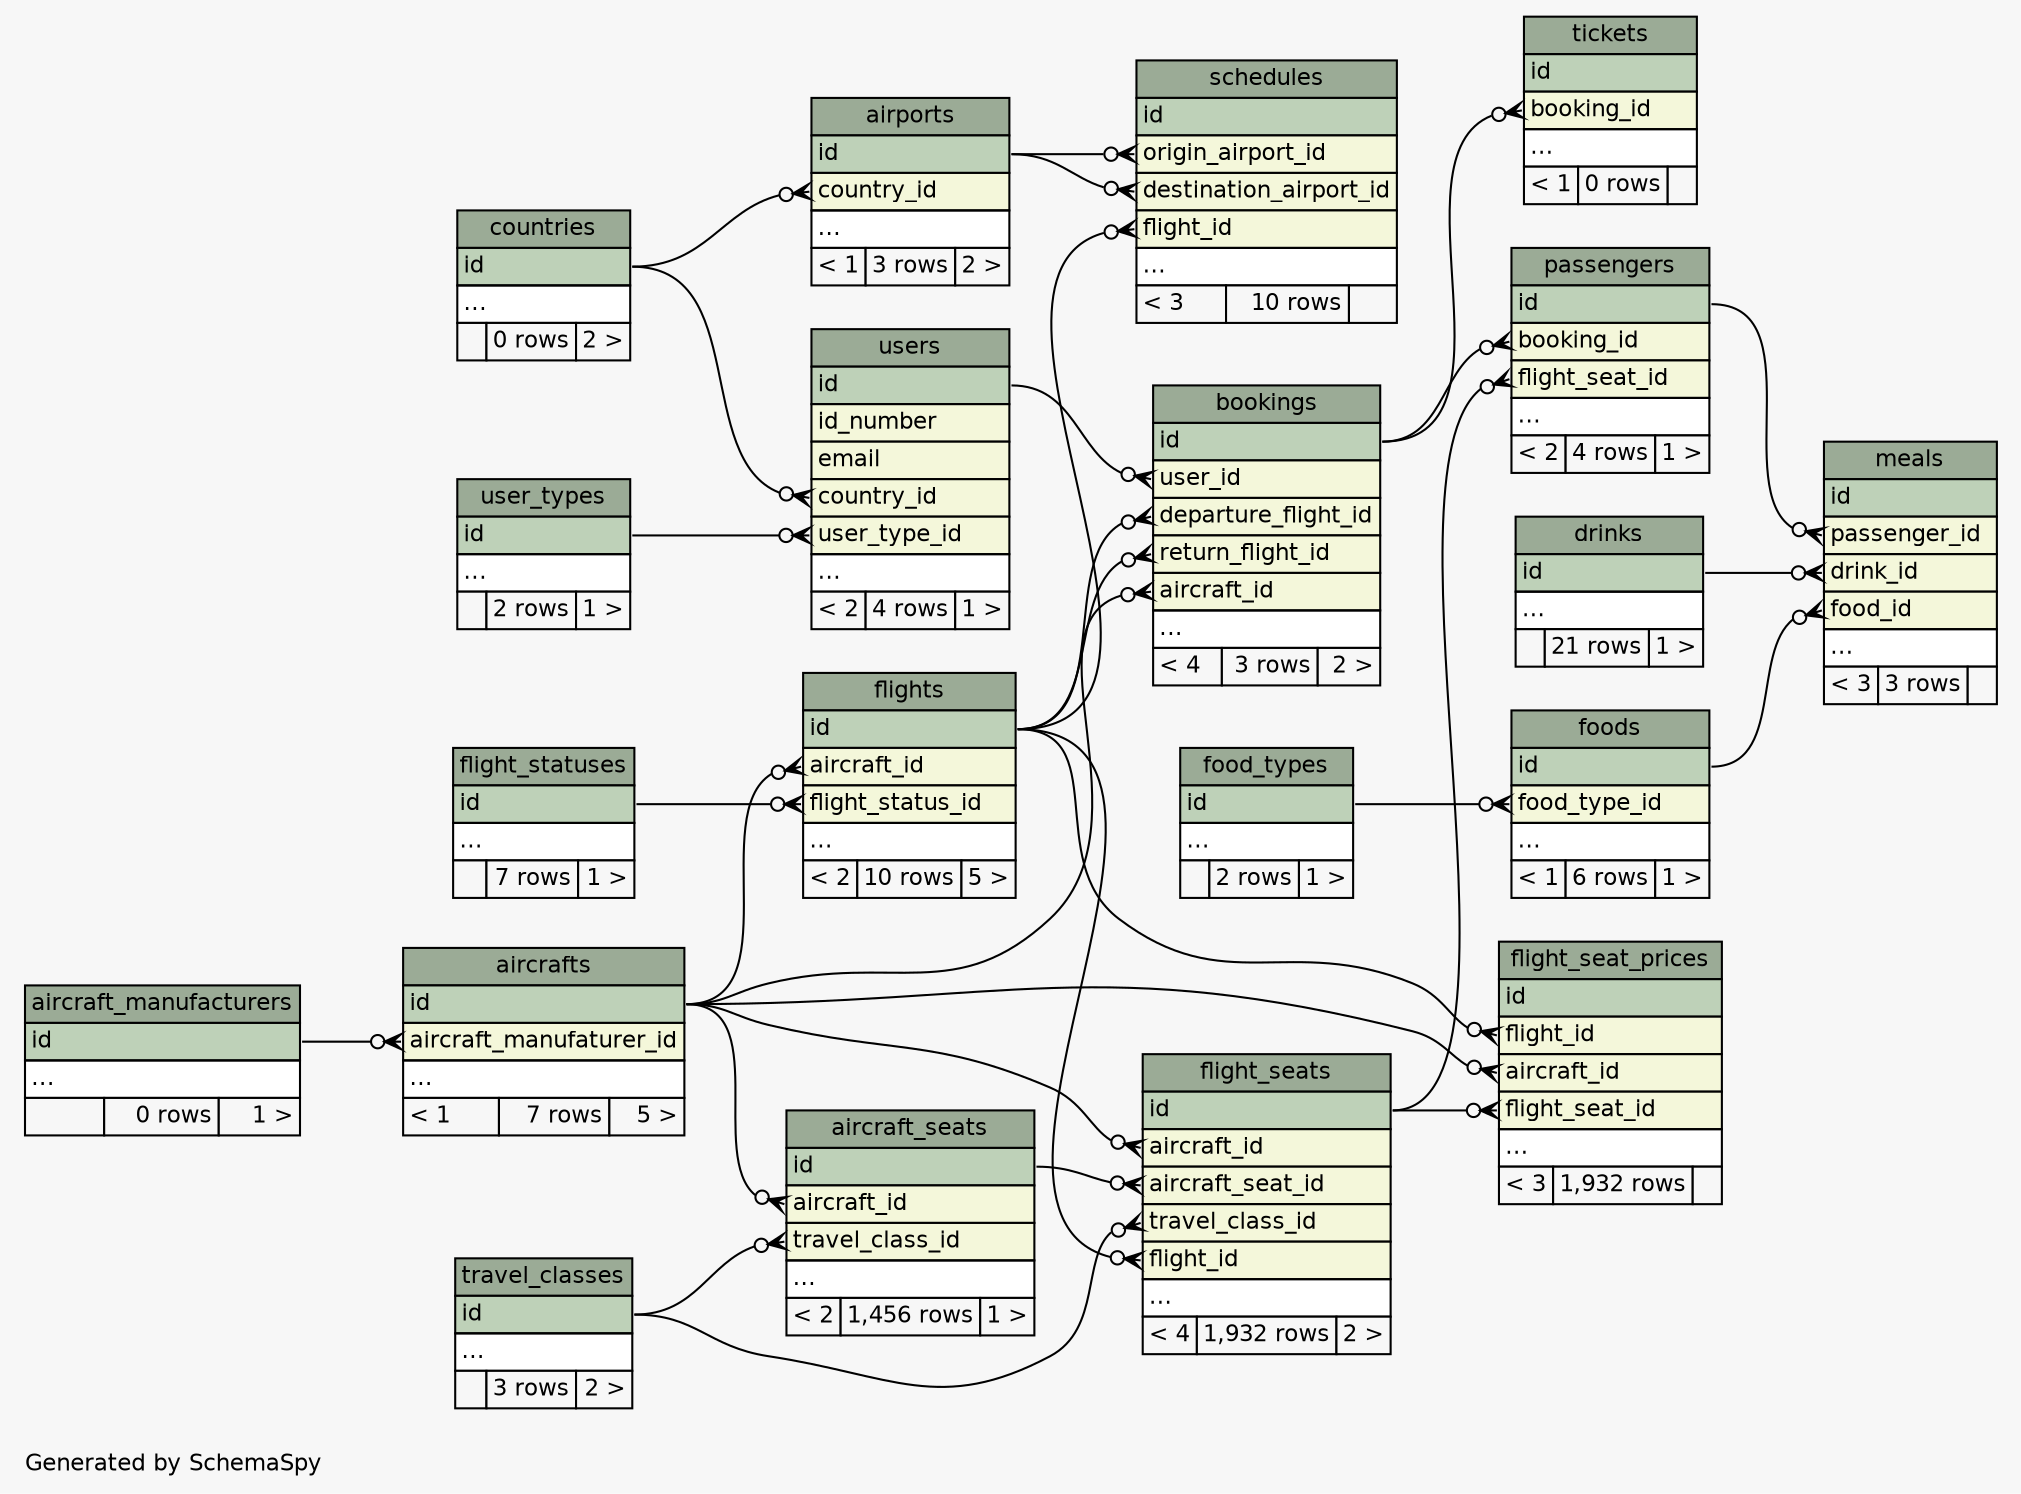 // dot 2.38.0 on Linux 4.10.0-21-generic
// SchemaSpy rev 590
digraph "compactRelationshipsDiagram" {
  graph [
    rankdir="RL"
    bgcolor="#f7f7f7"
    label="\nGenerated by SchemaSpy"
    labeljust="l"
    nodesep="0.18"
    ranksep="0.46"
    fontname="Helvetica"
    fontsize="11"
  ];
  node [
    fontname="Helvetica"
    fontsize="11"
    shape="plaintext"
  ];
  edge [
    arrowsize="0.8"
  ];
  "aircraft_manufacturers" [
    label=<
    <TABLE BORDER="0" CELLBORDER="1" CELLSPACING="0" BGCOLOR="#ffffff">
      <TR><TD COLSPAN="3" BGCOLOR="#9bab96" ALIGN="CENTER">aircraft_manufacturers</TD></TR>
      <TR><TD PORT="id" COLSPAN="3" BGCOLOR="#bed1b8" ALIGN="LEFT">id</TD></TR>
      <TR><TD PORT="elipses" COLSPAN="3" ALIGN="LEFT">...</TD></TR>
      <TR><TD ALIGN="LEFT" BGCOLOR="#f7f7f7">  </TD><TD ALIGN="RIGHT" BGCOLOR="#f7f7f7">0 rows</TD><TD ALIGN="RIGHT" BGCOLOR="#f7f7f7">1 &gt;</TD></TR>
    </TABLE>>
    URL="tables/aircraft_manufacturers.html"
    tooltip="aircraft_manufacturers"
  ];
  "aircraft_seats" [
    label=<
    <TABLE BORDER="0" CELLBORDER="1" CELLSPACING="0" BGCOLOR="#ffffff">
      <TR><TD COLSPAN="3" BGCOLOR="#9bab96" ALIGN="CENTER">aircraft_seats</TD></TR>
      <TR><TD PORT="id" COLSPAN="3" BGCOLOR="#bed1b8" ALIGN="LEFT">id</TD></TR>
      <TR><TD PORT="aircraft_id" COLSPAN="3" BGCOLOR="#f4f7da" ALIGN="LEFT">aircraft_id</TD></TR>
      <TR><TD PORT="travel_class_id" COLSPAN="3" BGCOLOR="#f4f7da" ALIGN="LEFT">travel_class_id</TD></TR>
      <TR><TD PORT="elipses" COLSPAN="3" ALIGN="LEFT">...</TD></TR>
      <TR><TD ALIGN="LEFT" BGCOLOR="#f7f7f7">&lt; 2</TD><TD ALIGN="RIGHT" BGCOLOR="#f7f7f7">1,456 rows</TD><TD ALIGN="RIGHT" BGCOLOR="#f7f7f7">1 &gt;</TD></TR>
    </TABLE>>
    URL="tables/aircraft_seats.html"
    tooltip="aircraft_seats"
  ];
  "aircrafts" [
    label=<
    <TABLE BORDER="0" CELLBORDER="1" CELLSPACING="0" BGCOLOR="#ffffff">
      <TR><TD COLSPAN="3" BGCOLOR="#9bab96" ALIGN="CENTER">aircrafts</TD></TR>
      <TR><TD PORT="id" COLSPAN="3" BGCOLOR="#bed1b8" ALIGN="LEFT">id</TD></TR>
      <TR><TD PORT="aircraft_manufaturer_id" COLSPAN="3" BGCOLOR="#f4f7da" ALIGN="LEFT">aircraft_manufaturer_id</TD></TR>
      <TR><TD PORT="elipses" COLSPAN="3" ALIGN="LEFT">...</TD></TR>
      <TR><TD ALIGN="LEFT" BGCOLOR="#f7f7f7">&lt; 1</TD><TD ALIGN="RIGHT" BGCOLOR="#f7f7f7">7 rows</TD><TD ALIGN="RIGHT" BGCOLOR="#f7f7f7">5 &gt;</TD></TR>
    </TABLE>>
    URL="tables/aircrafts.html"
    tooltip="aircrafts"
  ];
  "airports" [
    label=<
    <TABLE BORDER="0" CELLBORDER="1" CELLSPACING="0" BGCOLOR="#ffffff">
      <TR><TD COLSPAN="3" BGCOLOR="#9bab96" ALIGN="CENTER">airports</TD></TR>
      <TR><TD PORT="id" COLSPAN="3" BGCOLOR="#bed1b8" ALIGN="LEFT">id</TD></TR>
      <TR><TD PORT="country_id" COLSPAN="3" BGCOLOR="#f4f7da" ALIGN="LEFT">country_id</TD></TR>
      <TR><TD PORT="elipses" COLSPAN="3" ALIGN="LEFT">...</TD></TR>
      <TR><TD ALIGN="LEFT" BGCOLOR="#f7f7f7">&lt; 1</TD><TD ALIGN="RIGHT" BGCOLOR="#f7f7f7">3 rows</TD><TD ALIGN="RIGHT" BGCOLOR="#f7f7f7">2 &gt;</TD></TR>
    </TABLE>>
    URL="tables/airports.html"
    tooltip="airports"
  ];
  "bookings" [
    label=<
    <TABLE BORDER="0" CELLBORDER="1" CELLSPACING="0" BGCOLOR="#ffffff">
      <TR><TD COLSPAN="3" BGCOLOR="#9bab96" ALIGN="CENTER">bookings</TD></TR>
      <TR><TD PORT="id" COLSPAN="3" BGCOLOR="#bed1b8" ALIGN="LEFT">id</TD></TR>
      <TR><TD PORT="user_id" COLSPAN="3" BGCOLOR="#f4f7da" ALIGN="LEFT">user_id</TD></TR>
      <TR><TD PORT="departure_flight_id" COLSPAN="3" BGCOLOR="#f4f7da" ALIGN="LEFT">departure_flight_id</TD></TR>
      <TR><TD PORT="return_flight_id" COLSPAN="3" BGCOLOR="#f4f7da" ALIGN="LEFT">return_flight_id</TD></TR>
      <TR><TD PORT="aircraft_id" COLSPAN="3" BGCOLOR="#f4f7da" ALIGN="LEFT">aircraft_id</TD></TR>
      <TR><TD PORT="elipses" COLSPAN="3" ALIGN="LEFT">...</TD></TR>
      <TR><TD ALIGN="LEFT" BGCOLOR="#f7f7f7">&lt; 4</TD><TD ALIGN="RIGHT" BGCOLOR="#f7f7f7">3 rows</TD><TD ALIGN="RIGHT" BGCOLOR="#f7f7f7">2 &gt;</TD></TR>
    </TABLE>>
    URL="tables/bookings.html"
    tooltip="bookings"
  ];
  "countries" [
    label=<
    <TABLE BORDER="0" CELLBORDER="1" CELLSPACING="0" BGCOLOR="#ffffff">
      <TR><TD COLSPAN="3" BGCOLOR="#9bab96" ALIGN="CENTER">countries</TD></TR>
      <TR><TD PORT="id" COLSPAN="3" BGCOLOR="#bed1b8" ALIGN="LEFT">id</TD></TR>
      <TR><TD PORT="elipses" COLSPAN="3" ALIGN="LEFT">...</TD></TR>
      <TR><TD ALIGN="LEFT" BGCOLOR="#f7f7f7">  </TD><TD ALIGN="RIGHT" BGCOLOR="#f7f7f7">0 rows</TD><TD ALIGN="RIGHT" BGCOLOR="#f7f7f7">2 &gt;</TD></TR>
    </TABLE>>
    URL="tables/countries.html"
    tooltip="countries"
  ];
  "drinks" [
    label=<
    <TABLE BORDER="0" CELLBORDER="1" CELLSPACING="0" BGCOLOR="#ffffff">
      <TR><TD COLSPAN="3" BGCOLOR="#9bab96" ALIGN="CENTER">drinks</TD></TR>
      <TR><TD PORT="id" COLSPAN="3" BGCOLOR="#bed1b8" ALIGN="LEFT">id</TD></TR>
      <TR><TD PORT="elipses" COLSPAN="3" ALIGN="LEFT">...</TD></TR>
      <TR><TD ALIGN="LEFT" BGCOLOR="#f7f7f7">  </TD><TD ALIGN="RIGHT" BGCOLOR="#f7f7f7">21 rows</TD><TD ALIGN="RIGHT" BGCOLOR="#f7f7f7">1 &gt;</TD></TR>
    </TABLE>>
    URL="tables/drinks.html"
    tooltip="drinks"
  ];
  "flight_seat_prices" [
    label=<
    <TABLE BORDER="0" CELLBORDER="1" CELLSPACING="0" BGCOLOR="#ffffff">
      <TR><TD COLSPAN="3" BGCOLOR="#9bab96" ALIGN="CENTER">flight_seat_prices</TD></TR>
      <TR><TD PORT="id" COLSPAN="3" BGCOLOR="#bed1b8" ALIGN="LEFT">id</TD></TR>
      <TR><TD PORT="flight_id" COLSPAN="3" BGCOLOR="#f4f7da" ALIGN="LEFT">flight_id</TD></TR>
      <TR><TD PORT="aircraft_id" COLSPAN="3" BGCOLOR="#f4f7da" ALIGN="LEFT">aircraft_id</TD></TR>
      <TR><TD PORT="flight_seat_id" COLSPAN="3" BGCOLOR="#f4f7da" ALIGN="LEFT">flight_seat_id</TD></TR>
      <TR><TD PORT="elipses" COLSPAN="3" ALIGN="LEFT">...</TD></TR>
      <TR><TD ALIGN="LEFT" BGCOLOR="#f7f7f7">&lt; 3</TD><TD ALIGN="RIGHT" BGCOLOR="#f7f7f7">1,932 rows</TD><TD ALIGN="RIGHT" BGCOLOR="#f7f7f7">  </TD></TR>
    </TABLE>>
    URL="tables/flight_seat_prices.html"
    tooltip="flight_seat_prices"
  ];
  "flight_seats" [
    label=<
    <TABLE BORDER="0" CELLBORDER="1" CELLSPACING="0" BGCOLOR="#ffffff">
      <TR><TD COLSPAN="3" BGCOLOR="#9bab96" ALIGN="CENTER">flight_seats</TD></TR>
      <TR><TD PORT="id" COLSPAN="3" BGCOLOR="#bed1b8" ALIGN="LEFT">id</TD></TR>
      <TR><TD PORT="aircraft_id" COLSPAN="3" BGCOLOR="#f4f7da" ALIGN="LEFT">aircraft_id</TD></TR>
      <TR><TD PORT="aircraft_seat_id" COLSPAN="3" BGCOLOR="#f4f7da" ALIGN="LEFT">aircraft_seat_id</TD></TR>
      <TR><TD PORT="travel_class_id" COLSPAN="3" BGCOLOR="#f4f7da" ALIGN="LEFT">travel_class_id</TD></TR>
      <TR><TD PORT="flight_id" COLSPAN="3" BGCOLOR="#f4f7da" ALIGN="LEFT">flight_id</TD></TR>
      <TR><TD PORT="elipses" COLSPAN="3" ALIGN="LEFT">...</TD></TR>
      <TR><TD ALIGN="LEFT" BGCOLOR="#f7f7f7">&lt; 4</TD><TD ALIGN="RIGHT" BGCOLOR="#f7f7f7">1,932 rows</TD><TD ALIGN="RIGHT" BGCOLOR="#f7f7f7">2 &gt;</TD></TR>
    </TABLE>>
    URL="tables/flight_seats.html"
    tooltip="flight_seats"
  ];
  "flight_statuses" [
    label=<
    <TABLE BORDER="0" CELLBORDER="1" CELLSPACING="0" BGCOLOR="#ffffff">
      <TR><TD COLSPAN="3" BGCOLOR="#9bab96" ALIGN="CENTER">flight_statuses</TD></TR>
      <TR><TD PORT="id" COLSPAN="3" BGCOLOR="#bed1b8" ALIGN="LEFT">id</TD></TR>
      <TR><TD PORT="elipses" COLSPAN="3" ALIGN="LEFT">...</TD></TR>
      <TR><TD ALIGN="LEFT" BGCOLOR="#f7f7f7">  </TD><TD ALIGN="RIGHT" BGCOLOR="#f7f7f7">7 rows</TD><TD ALIGN="RIGHT" BGCOLOR="#f7f7f7">1 &gt;</TD></TR>
    </TABLE>>
    URL="tables/flight_statuses.html"
    tooltip="flight_statuses"
  ];
  "flights" [
    label=<
    <TABLE BORDER="0" CELLBORDER="1" CELLSPACING="0" BGCOLOR="#ffffff">
      <TR><TD COLSPAN="3" BGCOLOR="#9bab96" ALIGN="CENTER">flights</TD></TR>
      <TR><TD PORT="id" COLSPAN="3" BGCOLOR="#bed1b8" ALIGN="LEFT">id</TD></TR>
      <TR><TD PORT="aircraft_id" COLSPAN="3" BGCOLOR="#f4f7da" ALIGN="LEFT">aircraft_id</TD></TR>
      <TR><TD PORT="flight_status_id" COLSPAN="3" BGCOLOR="#f4f7da" ALIGN="LEFT">flight_status_id</TD></TR>
      <TR><TD PORT="elipses" COLSPAN="3" ALIGN="LEFT">...</TD></TR>
      <TR><TD ALIGN="LEFT" BGCOLOR="#f7f7f7">&lt; 2</TD><TD ALIGN="RIGHT" BGCOLOR="#f7f7f7">10 rows</TD><TD ALIGN="RIGHT" BGCOLOR="#f7f7f7">5 &gt;</TD></TR>
    </TABLE>>
    URL="tables/flights.html"
    tooltip="flights"
  ];
  "food_types" [
    label=<
    <TABLE BORDER="0" CELLBORDER="1" CELLSPACING="0" BGCOLOR="#ffffff">
      <TR><TD COLSPAN="3" BGCOLOR="#9bab96" ALIGN="CENTER">food_types</TD></TR>
      <TR><TD PORT="id" COLSPAN="3" BGCOLOR="#bed1b8" ALIGN="LEFT">id</TD></TR>
      <TR><TD PORT="elipses" COLSPAN="3" ALIGN="LEFT">...</TD></TR>
      <TR><TD ALIGN="LEFT" BGCOLOR="#f7f7f7">  </TD><TD ALIGN="RIGHT" BGCOLOR="#f7f7f7">2 rows</TD><TD ALIGN="RIGHT" BGCOLOR="#f7f7f7">1 &gt;</TD></TR>
    </TABLE>>
    URL="tables/food_types.html"
    tooltip="food_types"
  ];
  "foods" [
    label=<
    <TABLE BORDER="0" CELLBORDER="1" CELLSPACING="0" BGCOLOR="#ffffff">
      <TR><TD COLSPAN="3" BGCOLOR="#9bab96" ALIGN="CENTER">foods</TD></TR>
      <TR><TD PORT="id" COLSPAN="3" BGCOLOR="#bed1b8" ALIGN="LEFT">id</TD></TR>
      <TR><TD PORT="food_type_id" COLSPAN="3" BGCOLOR="#f4f7da" ALIGN="LEFT">food_type_id</TD></TR>
      <TR><TD PORT="elipses" COLSPAN="3" ALIGN="LEFT">...</TD></TR>
      <TR><TD ALIGN="LEFT" BGCOLOR="#f7f7f7">&lt; 1</TD><TD ALIGN="RIGHT" BGCOLOR="#f7f7f7">6 rows</TD><TD ALIGN="RIGHT" BGCOLOR="#f7f7f7">1 &gt;</TD></TR>
    </TABLE>>
    URL="tables/foods.html"
    tooltip="foods"
  ];
  "meals" [
    label=<
    <TABLE BORDER="0" CELLBORDER="1" CELLSPACING="0" BGCOLOR="#ffffff">
      <TR><TD COLSPAN="3" BGCOLOR="#9bab96" ALIGN="CENTER">meals</TD></TR>
      <TR><TD PORT="id" COLSPAN="3" BGCOLOR="#bed1b8" ALIGN="LEFT">id</TD></TR>
      <TR><TD PORT="passenger_id" COLSPAN="3" BGCOLOR="#f4f7da" ALIGN="LEFT">passenger_id</TD></TR>
      <TR><TD PORT="drink_id" COLSPAN="3" BGCOLOR="#f4f7da" ALIGN="LEFT">drink_id</TD></TR>
      <TR><TD PORT="food_id" COLSPAN="3" BGCOLOR="#f4f7da" ALIGN="LEFT">food_id</TD></TR>
      <TR><TD PORT="elipses" COLSPAN="3" ALIGN="LEFT">...</TD></TR>
      <TR><TD ALIGN="LEFT" BGCOLOR="#f7f7f7">&lt; 3</TD><TD ALIGN="RIGHT" BGCOLOR="#f7f7f7">3 rows</TD><TD ALIGN="RIGHT" BGCOLOR="#f7f7f7">  </TD></TR>
    </TABLE>>
    URL="tables/meals.html"
    tooltip="meals"
  ];
  "passengers" [
    label=<
    <TABLE BORDER="0" CELLBORDER="1" CELLSPACING="0" BGCOLOR="#ffffff">
      <TR><TD COLSPAN="3" BGCOLOR="#9bab96" ALIGN="CENTER">passengers</TD></TR>
      <TR><TD PORT="id" COLSPAN="3" BGCOLOR="#bed1b8" ALIGN="LEFT">id</TD></TR>
      <TR><TD PORT="booking_id" COLSPAN="3" BGCOLOR="#f4f7da" ALIGN="LEFT">booking_id</TD></TR>
      <TR><TD PORT="flight_seat_id" COLSPAN="3" BGCOLOR="#f4f7da" ALIGN="LEFT">flight_seat_id</TD></TR>
      <TR><TD PORT="elipses" COLSPAN="3" ALIGN="LEFT">...</TD></TR>
      <TR><TD ALIGN="LEFT" BGCOLOR="#f7f7f7">&lt; 2</TD><TD ALIGN="RIGHT" BGCOLOR="#f7f7f7">4 rows</TD><TD ALIGN="RIGHT" BGCOLOR="#f7f7f7">1 &gt;</TD></TR>
    </TABLE>>
    URL="tables/passengers.html"
    tooltip="passengers"
  ];
  "schedules" [
    label=<
    <TABLE BORDER="0" CELLBORDER="1" CELLSPACING="0" BGCOLOR="#ffffff">
      <TR><TD COLSPAN="3" BGCOLOR="#9bab96" ALIGN="CENTER">schedules</TD></TR>
      <TR><TD PORT="id" COLSPAN="3" BGCOLOR="#bed1b8" ALIGN="LEFT">id</TD></TR>
      <TR><TD PORT="origin_airport_id" COLSPAN="3" BGCOLOR="#f4f7da" ALIGN="LEFT">origin_airport_id</TD></TR>
      <TR><TD PORT="destination_airport_id" COLSPAN="3" BGCOLOR="#f4f7da" ALIGN="LEFT">destination_airport_id</TD></TR>
      <TR><TD PORT="flight_id" COLSPAN="3" BGCOLOR="#f4f7da" ALIGN="LEFT">flight_id</TD></TR>
      <TR><TD PORT="elipses" COLSPAN="3" ALIGN="LEFT">...</TD></TR>
      <TR><TD ALIGN="LEFT" BGCOLOR="#f7f7f7">&lt; 3</TD><TD ALIGN="RIGHT" BGCOLOR="#f7f7f7">10 rows</TD><TD ALIGN="RIGHT" BGCOLOR="#f7f7f7">  </TD></TR>
    </TABLE>>
    URL="tables/schedules.html"
    tooltip="schedules"
  ];
  "tickets" [
    label=<
    <TABLE BORDER="0" CELLBORDER="1" CELLSPACING="0" BGCOLOR="#ffffff">
      <TR><TD COLSPAN="3" BGCOLOR="#9bab96" ALIGN="CENTER">tickets</TD></TR>
      <TR><TD PORT="id" COLSPAN="3" BGCOLOR="#bed1b8" ALIGN="LEFT">id</TD></TR>
      <TR><TD PORT="booking_id" COLSPAN="3" BGCOLOR="#f4f7da" ALIGN="LEFT">booking_id</TD></TR>
      <TR><TD PORT="elipses" COLSPAN="3" ALIGN="LEFT">...</TD></TR>
      <TR><TD ALIGN="LEFT" BGCOLOR="#f7f7f7">&lt; 1</TD><TD ALIGN="RIGHT" BGCOLOR="#f7f7f7">0 rows</TD><TD ALIGN="RIGHT" BGCOLOR="#f7f7f7">  </TD></TR>
    </TABLE>>
    URL="tables/tickets.html"
    tooltip="tickets"
  ];
  "travel_classes" [
    label=<
    <TABLE BORDER="0" CELLBORDER="1" CELLSPACING="0" BGCOLOR="#ffffff">
      <TR><TD COLSPAN="3" BGCOLOR="#9bab96" ALIGN="CENTER">travel_classes</TD></TR>
      <TR><TD PORT="id" COLSPAN="3" BGCOLOR="#bed1b8" ALIGN="LEFT">id</TD></TR>
      <TR><TD PORT="elipses" COLSPAN="3" ALIGN="LEFT">...</TD></TR>
      <TR><TD ALIGN="LEFT" BGCOLOR="#f7f7f7">  </TD><TD ALIGN="RIGHT" BGCOLOR="#f7f7f7">3 rows</TD><TD ALIGN="RIGHT" BGCOLOR="#f7f7f7">2 &gt;</TD></TR>
    </TABLE>>
    URL="tables/travel_classes.html"
    tooltip="travel_classes"
  ];
  "user_types" [
    label=<
    <TABLE BORDER="0" CELLBORDER="1" CELLSPACING="0" BGCOLOR="#ffffff">
      <TR><TD COLSPAN="3" BGCOLOR="#9bab96" ALIGN="CENTER">user_types</TD></TR>
      <TR><TD PORT="id" COLSPAN="3" BGCOLOR="#bed1b8" ALIGN="LEFT">id</TD></TR>
      <TR><TD PORT="elipses" COLSPAN="3" ALIGN="LEFT">...</TD></TR>
      <TR><TD ALIGN="LEFT" BGCOLOR="#f7f7f7">  </TD><TD ALIGN="RIGHT" BGCOLOR="#f7f7f7">2 rows</TD><TD ALIGN="RIGHT" BGCOLOR="#f7f7f7">1 &gt;</TD></TR>
    </TABLE>>
    URL="tables/user_types.html"
    tooltip="user_types"
  ];
  "users" [
    label=<
    <TABLE BORDER="0" CELLBORDER="1" CELLSPACING="0" BGCOLOR="#ffffff">
      <TR><TD COLSPAN="3" BGCOLOR="#9bab96" ALIGN="CENTER">users</TD></TR>
      <TR><TD PORT="id" COLSPAN="3" BGCOLOR="#bed1b8" ALIGN="LEFT">id</TD></TR>
      <TR><TD PORT="id_number" COLSPAN="3" BGCOLOR="#f4f7da" ALIGN="LEFT">id_number</TD></TR>
      <TR><TD PORT="email" COLSPAN="3" BGCOLOR="#f4f7da" ALIGN="LEFT">email</TD></TR>
      <TR><TD PORT="country_id" COLSPAN="3" BGCOLOR="#f4f7da" ALIGN="LEFT">country_id</TD></TR>
      <TR><TD PORT="user_type_id" COLSPAN="3" BGCOLOR="#f4f7da" ALIGN="LEFT">user_type_id</TD></TR>
      <TR><TD PORT="elipses" COLSPAN="3" ALIGN="LEFT">...</TD></TR>
      <TR><TD ALIGN="LEFT" BGCOLOR="#f7f7f7">&lt; 2</TD><TD ALIGN="RIGHT" BGCOLOR="#f7f7f7">4 rows</TD><TD ALIGN="RIGHT" BGCOLOR="#f7f7f7">1 &gt;</TD></TR>
    </TABLE>>
    URL="tables/users.html"
    tooltip="users"
  ];
  "aircraft_seats":"aircraft_id":w -> "aircrafts":"id":e [arrowhead=none dir=back arrowtail=crowodot];
  "aircraft_seats":"travel_class_id":w -> "travel_classes":"id":e [arrowhead=none dir=back arrowtail=crowodot];
  "aircrafts":"aircraft_manufaturer_id":w -> "aircraft_manufacturers":"id":e [arrowhead=none dir=back arrowtail=crowodot];
  "airports":"country_id":w -> "countries":"id":e [arrowhead=none dir=back arrowtail=crowodot];
  "bookings":"aircraft_id":w -> "aircrafts":"id":e [arrowhead=none dir=back arrowtail=crowodot];
  "bookings":"departure_flight_id":w -> "flights":"id":e [arrowhead=none dir=back arrowtail=crowodot];
  "bookings":"return_flight_id":w -> "flights":"id":e [arrowhead=none dir=back arrowtail=crowodot];
  "bookings":"user_id":w -> "users":"id":e [arrowhead=none dir=back arrowtail=crowodot];
  "flight_seat_prices":"aircraft_id":w -> "aircrafts":"id":e [arrowhead=none dir=back arrowtail=crowodot];
  "flight_seat_prices":"flight_id":w -> "flights":"id":e [arrowhead=none dir=back arrowtail=crowodot];
  "flight_seat_prices":"flight_seat_id":w -> "flight_seats":"id":e [arrowhead=none dir=back arrowtail=crowodot];
  "flight_seats":"aircraft_id":w -> "aircrafts":"id":e [arrowhead=none dir=back arrowtail=crowodot];
  "flight_seats":"aircraft_seat_id":w -> "aircraft_seats":"id":e [arrowhead=none dir=back arrowtail=crowodot];
  "flight_seats":"flight_id":w -> "flights":"id":e [arrowhead=none dir=back arrowtail=crowodot];
  "flight_seats":"travel_class_id":w -> "travel_classes":"id":e [arrowhead=none dir=back arrowtail=crowodot];
  "flights":"aircraft_id":w -> "aircrafts":"id":e [arrowhead=none dir=back arrowtail=crowodot];
  "flights":"flight_status_id":w -> "flight_statuses":"id":e [arrowhead=none dir=back arrowtail=crowodot];
  "foods":"food_type_id":w -> "food_types":"id":e [arrowhead=none dir=back arrowtail=crowodot];
  "meals":"drink_id":w -> "drinks":"id":e [arrowhead=none dir=back arrowtail=crowodot];
  "meals":"food_id":w -> "foods":"id":e [arrowhead=none dir=back arrowtail=crowodot];
  "meals":"passenger_id":w -> "passengers":"id":e [arrowhead=none dir=back arrowtail=crowodot];
  "passengers":"booking_id":w -> "bookings":"id":e [arrowhead=none dir=back arrowtail=crowodot];
  "passengers":"flight_seat_id":w -> "flight_seats":"id":e [arrowhead=none dir=back arrowtail=crowodot];
  "schedules":"destination_airport_id":w -> "airports":"id":e [arrowhead=none dir=back arrowtail=crowodot];
  "schedules":"flight_id":w -> "flights":"id":e [arrowhead=none dir=back arrowtail=crowodot];
  "schedules":"origin_airport_id":w -> "airports":"id":e [arrowhead=none dir=back arrowtail=crowodot];
  "tickets":"booking_id":w -> "bookings":"id":e [arrowhead=none dir=back arrowtail=crowodot];
  "users":"country_id":w -> "countries":"id":e [arrowhead=none dir=back arrowtail=crowodot];
  "users":"user_type_id":w -> "user_types":"id":e [arrowhead=none dir=back arrowtail=crowodot];
}
